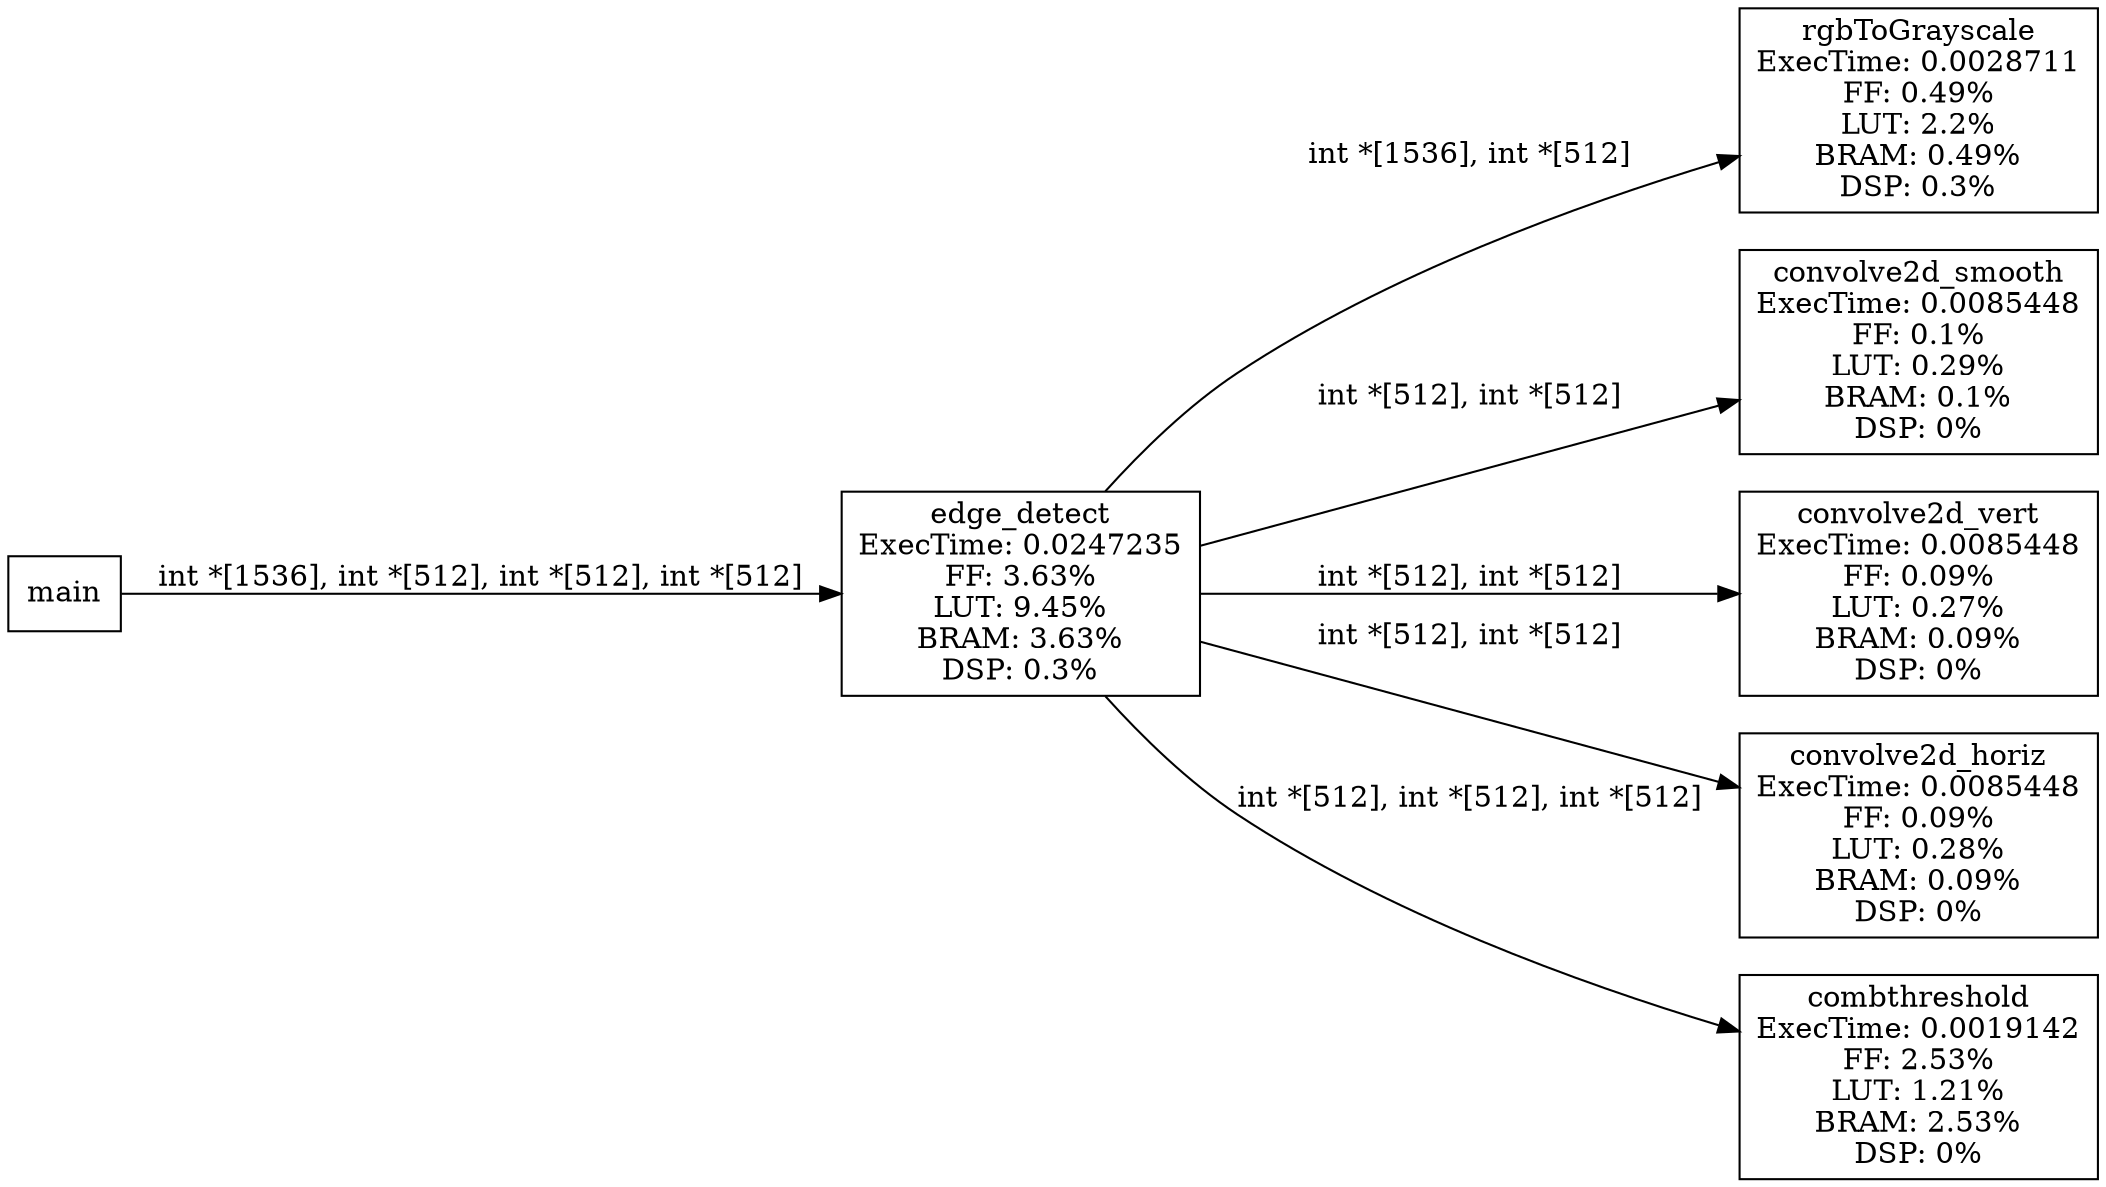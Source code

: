 digraph static_call_graph {
	rankdir=LR;
	node [shape=rectangle]

	"edge_detect" [label="edge_detect\nExecTime: 0.0247235\nFF: 3.63%\nLUT: 9.45%\nBRAM: 3.63%\nDSP: 0.3%"]
	"rgbToGrayscale" [label="rgbToGrayscale\nExecTime: 0.0028711\nFF: 0.49%\nLUT: 2.2%\nBRAM: 0.49%\nDSP: 0.3%"]
	"convolve2d_smooth" [label="convolve2d_smooth\nExecTime: 0.0085448\nFF: 0.1%\nLUT: 0.29%\nBRAM: 0.1%\nDSP: 0%"]
	"convolve2d_vert" [label="convolve2d_vert\nExecTime: 0.0085448\nFF: 0.09%\nLUT: 0.27%\nBRAM: 0.09%\nDSP: 0%"]
	"convolve2d_horiz" [label="convolve2d_horiz\nExecTime: 0.0085448\nFF: 0.09%\nLUT: 0.28%\nBRAM: 0.09%\nDSP: 0%"]
	"combthreshold" [label="combthreshold\nExecTime: 0.0019142\nFF: 2.53%\nLUT: 1.21%\nBRAM: 2.53%\nDSP: 0%"]

	"edge_detect"->"rgbToGrayscale" [label="int *[1536], int *[512]"];
	"edge_detect"->"convolve2d_smooth" [label="int *[512], int *[512]"];
	"edge_detect"->"convolve2d_vert" [label="int *[512], int *[512]"];
	"edge_detect"->"convolve2d_horiz" [label="int *[512], int *[512]"];
	"edge_detect"->"combthreshold" [label="int *[512], int *[512], int *[512]"];
	"main"->"edge_detect" [label="int *[1536], int *[512], int *[512], int *[512]"];
}
